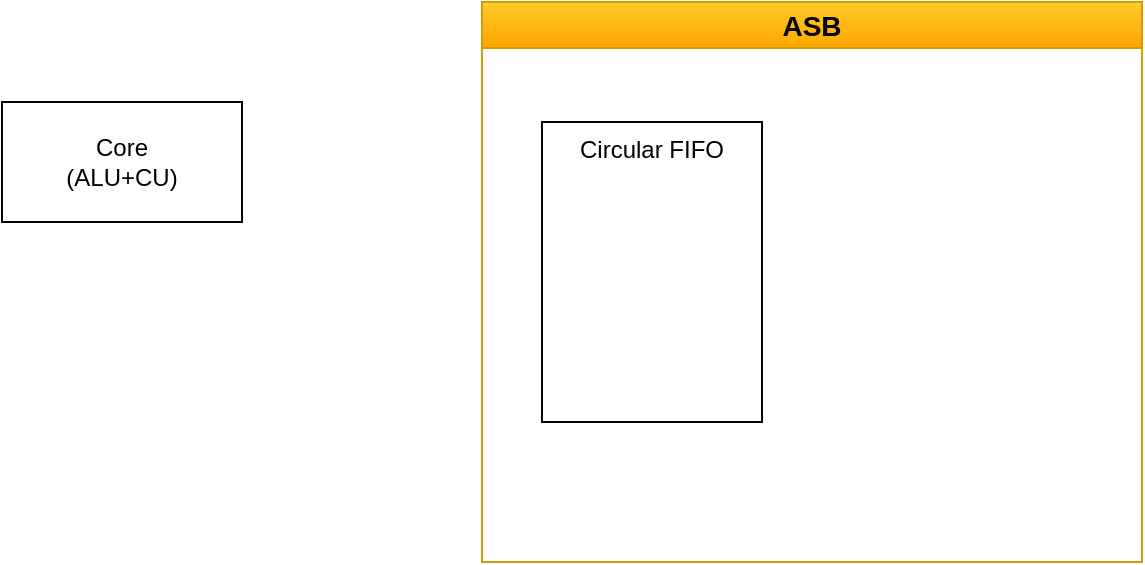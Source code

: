 <mxfile version="24.7.16">
  <diagram name="第 1 页" id="Rd5CMDf7BfV2zbjOf2Hp">
    <mxGraphModel dx="1434" dy="738" grid="1" gridSize="10" guides="1" tooltips="1" connect="1" arrows="1" fold="1" page="1" pageScale="1" pageWidth="1169" pageHeight="827" math="0" shadow="0">
      <root>
        <mxCell id="0" />
        <mxCell id="1" parent="0" />
        <mxCell id="d-3LwC6AzetS7NmKnezr-26" value="ASB" style="swimlane;whiteSpace=wrap;html=1;fillColor=#ffcd28;gradientColor=#ffa500;strokeColor=#d79b00;fontSize=14;" vertex="1" parent="1">
          <mxGeometry x="690" y="150" width="330" height="280" as="geometry" />
        </mxCell>
        <mxCell id="d-3LwC6AzetS7NmKnezr-29" value="Circular FIFO" style="rounded=0;whiteSpace=wrap;html=1;verticalAlign=top;" vertex="1" parent="d-3LwC6AzetS7NmKnezr-26">
          <mxGeometry x="30" y="60" width="110" height="150" as="geometry" />
        </mxCell>
        <mxCell id="d-3LwC6AzetS7NmKnezr-31" value="Core&lt;div&gt;(ALU+CU)&lt;/div&gt;" style="rounded=0;whiteSpace=wrap;html=1;" vertex="1" parent="1">
          <mxGeometry x="450" y="200" width="120" height="60" as="geometry" />
        </mxCell>
      </root>
    </mxGraphModel>
  </diagram>
</mxfile>
